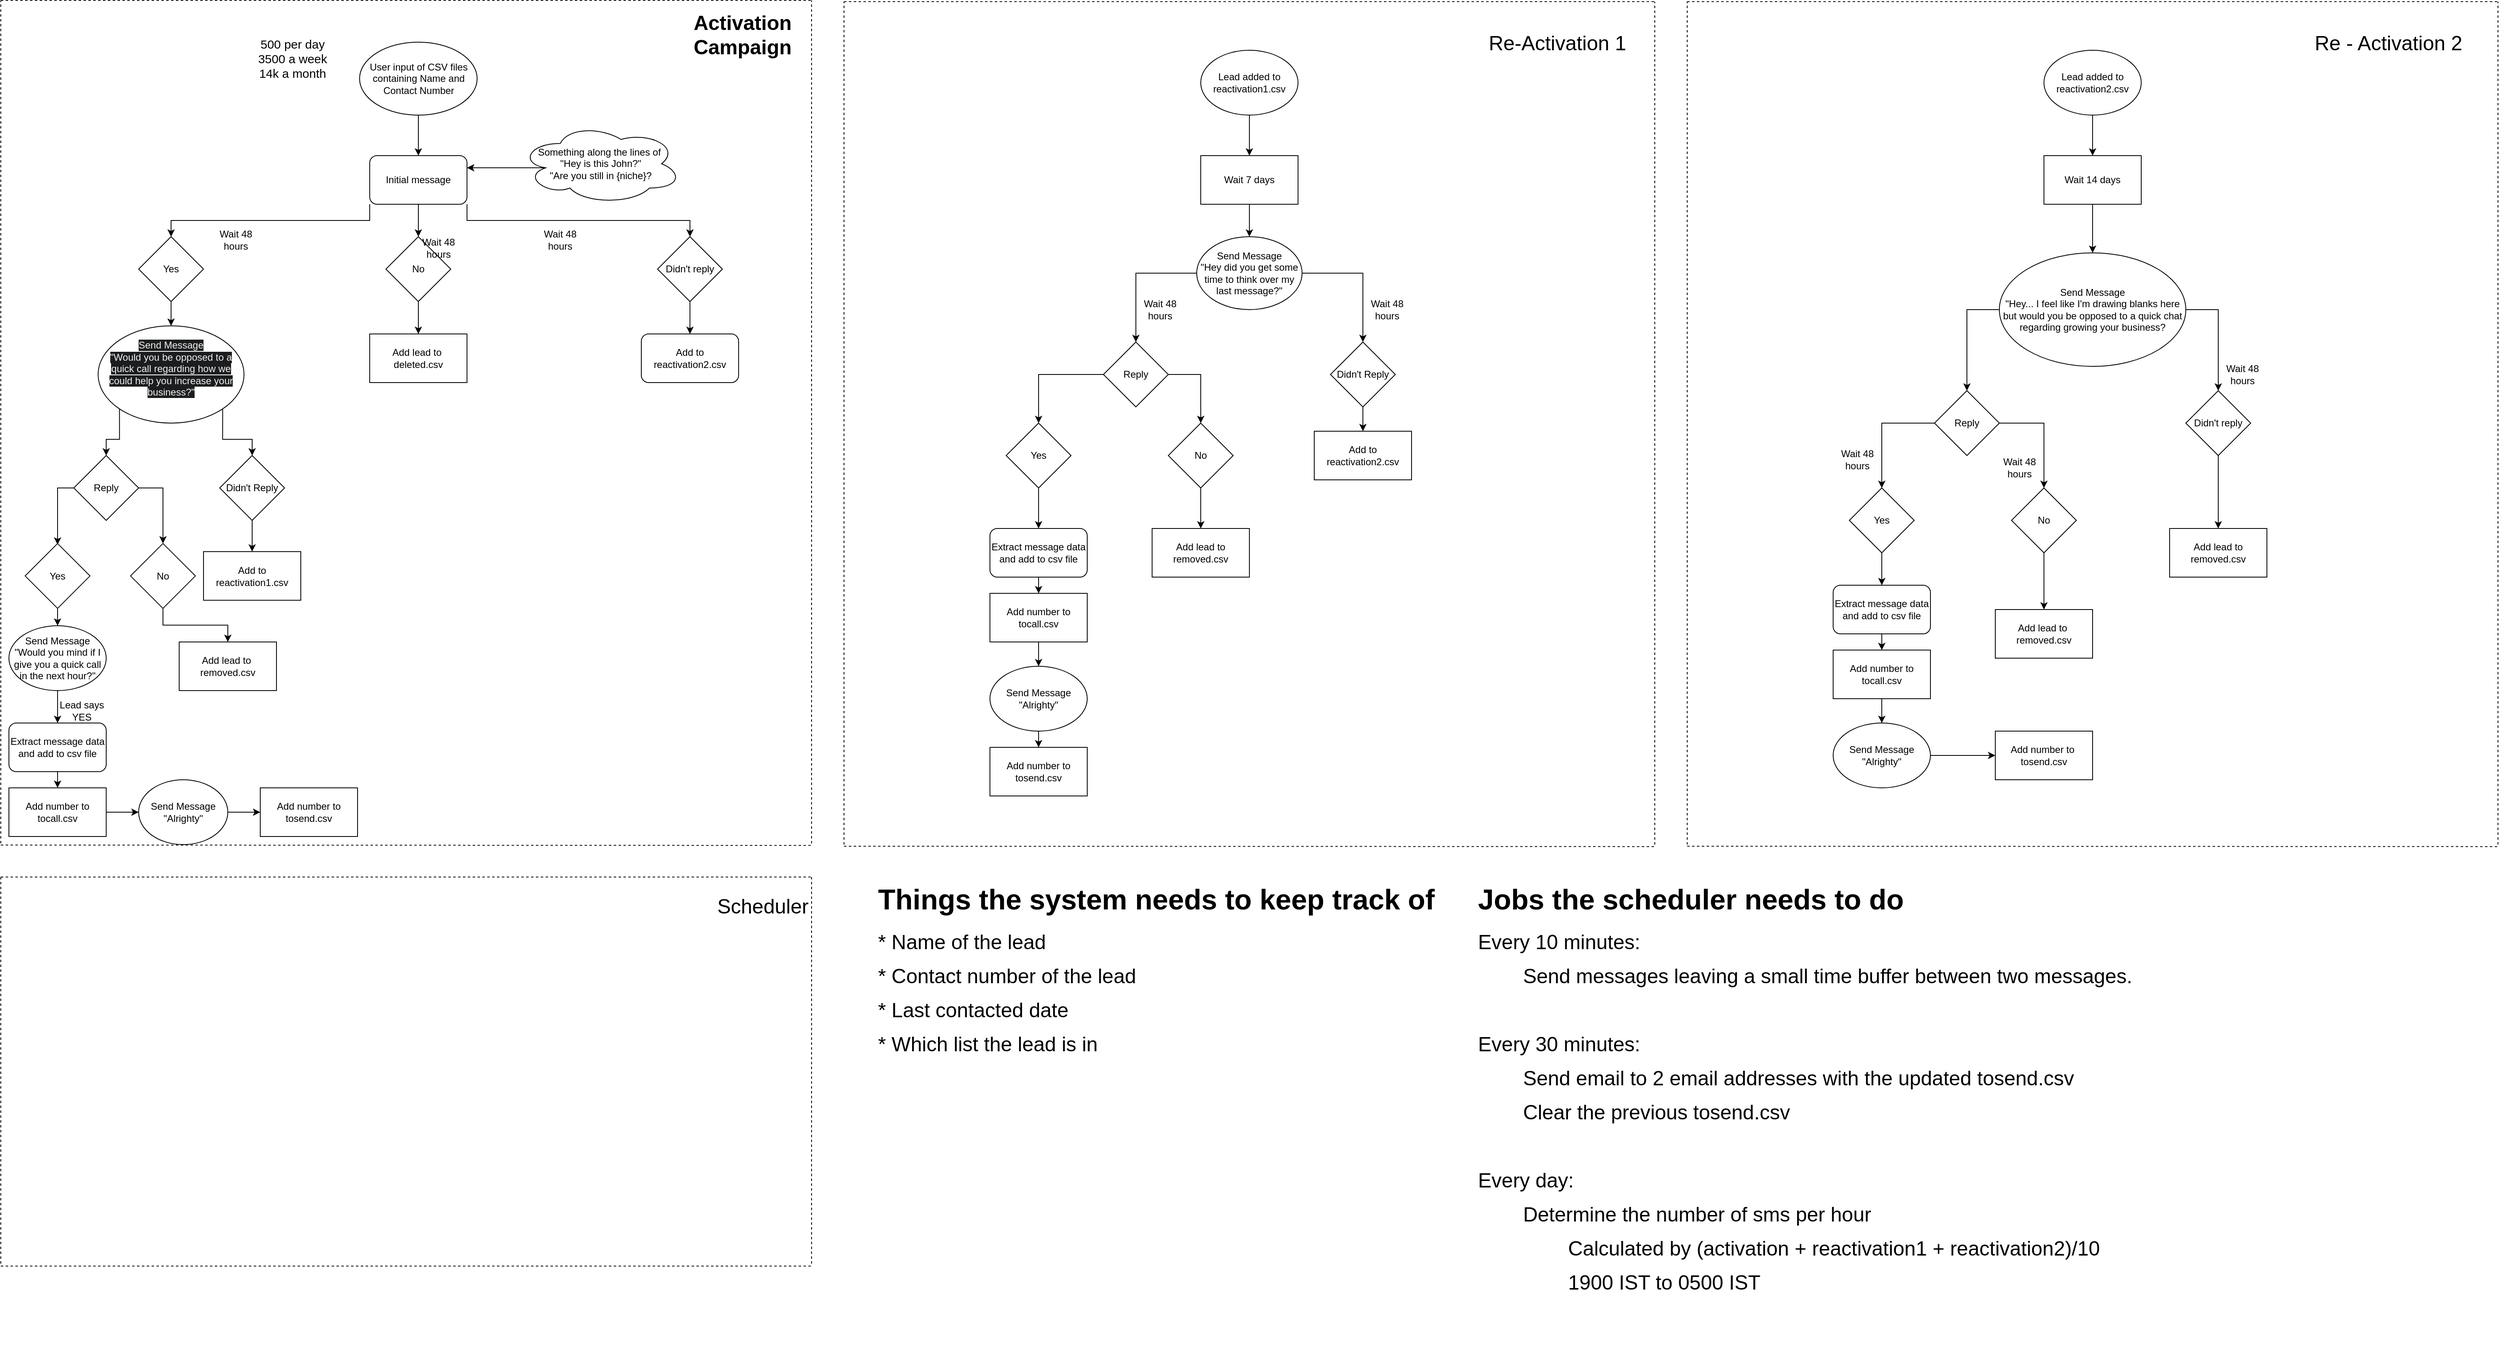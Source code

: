<mxfile version="24.4.0" type="device">
  <diagram name="Page-1" id="Gqdze-NQa29YAM_Jx_t0">
    <mxGraphModel dx="2960" dy="2143" grid="1" gridSize="10" guides="1" tooltips="1" connect="1" arrows="1" fold="1" page="1" pageScale="1" pageWidth="3300" pageHeight="4681" math="0" shadow="0">
      <root>
        <mxCell id="0" />
        <mxCell id="1" parent="0" />
        <mxCell id="XVNHufyyQOhivySqoOcP-11" style="edgeStyle=orthogonalEdgeStyle;rounded=0;orthogonalLoop=1;jettySize=auto;html=1;exitX=0.5;exitY=1;exitDx=0;exitDy=0;entryX=0.5;entryY=0;entryDx=0;entryDy=0;" edge="1" parent="1" source="XVNHufyyQOhivySqoOcP-1" target="XVNHufyyQOhivySqoOcP-2">
          <mxGeometry relative="1" as="geometry" />
        </mxCell>
        <mxCell id="XVNHufyyQOhivySqoOcP-1" value="User input of CSV files containing Name and Contact Number" style="ellipse;whiteSpace=wrap;html=1;" vertex="1" parent="1">
          <mxGeometry x="562.5" y="210" width="145" height="90" as="geometry" />
        </mxCell>
        <mxCell id="XVNHufyyQOhivySqoOcP-8" style="edgeStyle=orthogonalEdgeStyle;rounded=0;orthogonalLoop=1;jettySize=auto;html=1;exitX=0;exitY=1;exitDx=0;exitDy=0;entryX=0.5;entryY=0;entryDx=0;entryDy=0;" edge="1" parent="1" source="XVNHufyyQOhivySqoOcP-2" target="XVNHufyyQOhivySqoOcP-3">
          <mxGeometry relative="1" as="geometry" />
        </mxCell>
        <mxCell id="XVNHufyyQOhivySqoOcP-9" style="edgeStyle=orthogonalEdgeStyle;rounded=0;orthogonalLoop=1;jettySize=auto;html=1;exitX=0.5;exitY=1;exitDx=0;exitDy=0;entryX=0.5;entryY=0;entryDx=0;entryDy=0;" edge="1" parent="1" source="XVNHufyyQOhivySqoOcP-2" target="XVNHufyyQOhivySqoOcP-4">
          <mxGeometry relative="1" as="geometry" />
        </mxCell>
        <mxCell id="XVNHufyyQOhivySqoOcP-10" style="edgeStyle=orthogonalEdgeStyle;rounded=0;orthogonalLoop=1;jettySize=auto;html=1;exitX=1;exitY=1;exitDx=0;exitDy=0;entryX=0.5;entryY=0;entryDx=0;entryDy=0;" edge="1" parent="1" source="XVNHufyyQOhivySqoOcP-2" target="XVNHufyyQOhivySqoOcP-5">
          <mxGeometry relative="1" as="geometry" />
        </mxCell>
        <mxCell id="XVNHufyyQOhivySqoOcP-2" value="Initial message" style="rounded=1;whiteSpace=wrap;html=1;" vertex="1" parent="1">
          <mxGeometry x="575" y="350" width="120" height="60" as="geometry" />
        </mxCell>
        <mxCell id="XVNHufyyQOhivySqoOcP-13" style="edgeStyle=orthogonalEdgeStyle;rounded=0;orthogonalLoop=1;jettySize=auto;html=1;exitX=0.5;exitY=1;exitDx=0;exitDy=0;entryX=0.5;entryY=0;entryDx=0;entryDy=0;" edge="1" parent="1" source="XVNHufyyQOhivySqoOcP-3" target="XVNHufyyQOhivySqoOcP-16">
          <mxGeometry relative="1" as="geometry">
            <mxPoint x="330" y="550" as="targetPoint" />
            <Array as="points" />
          </mxGeometry>
        </mxCell>
        <mxCell id="XVNHufyyQOhivySqoOcP-3" value="Yes" style="rhombus;whiteSpace=wrap;html=1;" vertex="1" parent="1">
          <mxGeometry x="290" y="450" width="80" height="80" as="geometry" />
        </mxCell>
        <mxCell id="XVNHufyyQOhivySqoOcP-147" value="" style="edgeStyle=orthogonalEdgeStyle;rounded=0;orthogonalLoop=1;jettySize=auto;html=1;" edge="1" parent="1" source="XVNHufyyQOhivySqoOcP-4" target="XVNHufyyQOhivySqoOcP-146">
          <mxGeometry relative="1" as="geometry" />
        </mxCell>
        <mxCell id="XVNHufyyQOhivySqoOcP-4" value="No" style="rhombus;whiteSpace=wrap;html=1;" vertex="1" parent="1">
          <mxGeometry x="595" y="450" width="80" height="80" as="geometry" />
        </mxCell>
        <mxCell id="XVNHufyyQOhivySqoOcP-43" style="edgeStyle=orthogonalEdgeStyle;rounded=0;orthogonalLoop=1;jettySize=auto;html=1;exitX=0.5;exitY=1;exitDx=0;exitDy=0;entryX=0.5;entryY=0;entryDx=0;entryDy=0;" edge="1" parent="1" source="XVNHufyyQOhivySqoOcP-5" target="XVNHufyyQOhivySqoOcP-42">
          <mxGeometry relative="1" as="geometry" />
        </mxCell>
        <mxCell id="XVNHufyyQOhivySqoOcP-5" value="Didn&#39;t reply" style="rhombus;whiteSpace=wrap;html=1;" vertex="1" parent="1">
          <mxGeometry x="930" y="450" width="80" height="80" as="geometry" />
        </mxCell>
        <mxCell id="XVNHufyyQOhivySqoOcP-7" style="edgeStyle=orthogonalEdgeStyle;rounded=0;orthogonalLoop=1;jettySize=auto;html=1;exitX=0.16;exitY=0.55;exitDx=0;exitDy=0;exitPerimeter=0;entryX=1;entryY=0.25;entryDx=0;entryDy=0;" edge="1" parent="1" source="XVNHufyyQOhivySqoOcP-6" target="XVNHufyyQOhivySqoOcP-2">
          <mxGeometry relative="1" as="geometry" />
        </mxCell>
        <mxCell id="XVNHufyyQOhivySqoOcP-6" value="Something along the lines of&amp;nbsp;&lt;br&gt;&quot;Hey is this John?&quot;&lt;br&gt;&quot;Are you still in {niche}?" style="ellipse;shape=cloud;whiteSpace=wrap;html=1;" vertex="1" parent="1">
          <mxGeometry x="760" y="310" width="200" height="100" as="geometry" />
        </mxCell>
        <mxCell id="XVNHufyyQOhivySqoOcP-19" style="edgeStyle=orthogonalEdgeStyle;rounded=0;orthogonalLoop=1;jettySize=auto;html=1;exitX=0;exitY=1;exitDx=0;exitDy=0;entryX=0.5;entryY=0;entryDx=0;entryDy=0;" edge="1" parent="1" source="XVNHufyyQOhivySqoOcP-16" target="XVNHufyyQOhivySqoOcP-17">
          <mxGeometry relative="1" as="geometry" />
        </mxCell>
        <mxCell id="XVNHufyyQOhivySqoOcP-20" style="edgeStyle=orthogonalEdgeStyle;rounded=0;orthogonalLoop=1;jettySize=auto;html=1;exitX=1;exitY=1;exitDx=0;exitDy=0;" edge="1" parent="1" source="XVNHufyyQOhivySqoOcP-16" target="XVNHufyyQOhivySqoOcP-18">
          <mxGeometry relative="1" as="geometry" />
        </mxCell>
        <mxCell id="XVNHufyyQOhivySqoOcP-16" value="&#xa;&lt;span style=&quot;color: rgb(240, 240, 240); font-family: Helvetica; font-size: 12px; font-style: normal; font-variant-ligatures: normal; font-variant-caps: normal; font-weight: 400; letter-spacing: normal; orphans: 2; text-align: center; text-indent: 0px; text-transform: none; widows: 2; word-spacing: 0px; -webkit-text-stroke-width: 0px; white-space: normal; background-color: rgb(27, 29, 30); text-decoration-thickness: initial; text-decoration-style: initial; text-decoration-color: initial; display: inline !important; float: none;&quot;&gt;Send Message&lt;/span&gt;&lt;br style=&quot;forced-color-adjust: none; border-color: rgb(0, 0, 0); color: rgb(240, 240, 240); font-family: Helvetica; font-size: 12px; font-style: normal; font-variant-ligatures: normal; font-variant-caps: normal; font-weight: 400; letter-spacing: normal; orphans: 2; text-align: center; text-indent: 0px; text-transform: none; widows: 2; word-spacing: 0px; -webkit-text-stroke-width: 0px; white-space: normal; background-color: rgb(27, 29, 30); text-decoration-thickness: initial; text-decoration-style: initial; text-decoration-color: initial;&quot;&gt;&lt;span style=&quot;color: rgb(240, 240, 240); font-family: Helvetica; font-size: 12px; font-style: normal; font-variant-ligatures: normal; font-variant-caps: normal; font-weight: 400; letter-spacing: normal; orphans: 2; text-align: center; text-indent: 0px; text-transform: none; widows: 2; word-spacing: 0px; -webkit-text-stroke-width: 0px; white-space: normal; background-color: rgb(27, 29, 30); text-decoration-thickness: initial; text-decoration-style: initial; text-decoration-color: initial; display: inline !important; float: none;&quot;&gt;&quot;Would you be opposed to a quick call regarding how we could help you increase your business?&quot;&lt;/span&gt;&#xa;&#xa;" style="ellipse;whiteSpace=wrap;html=1;" vertex="1" parent="1">
          <mxGeometry x="240" y="560" width="180" height="120" as="geometry" />
        </mxCell>
        <mxCell id="XVNHufyyQOhivySqoOcP-139" style="edgeStyle=orthogonalEdgeStyle;rounded=0;orthogonalLoop=1;jettySize=auto;html=1;exitX=0;exitY=0.5;exitDx=0;exitDy=0;" edge="1" parent="1" source="XVNHufyyQOhivySqoOcP-17">
          <mxGeometry relative="1" as="geometry">
            <mxPoint x="190" y="830" as="targetPoint" />
          </mxGeometry>
        </mxCell>
        <mxCell id="XVNHufyyQOhivySqoOcP-141" style="edgeStyle=orthogonalEdgeStyle;rounded=0;orthogonalLoop=1;jettySize=auto;html=1;exitX=1;exitY=0.5;exitDx=0;exitDy=0;entryX=0.5;entryY=0;entryDx=0;entryDy=0;" edge="1" parent="1" source="XVNHufyyQOhivySqoOcP-17" target="XVNHufyyQOhivySqoOcP-138">
          <mxGeometry relative="1" as="geometry" />
        </mxCell>
        <mxCell id="XVNHufyyQOhivySqoOcP-17" value="Reply" style="rhombus;whiteSpace=wrap;html=1;" vertex="1" parent="1">
          <mxGeometry x="210" y="720" width="80" height="80" as="geometry" />
        </mxCell>
        <mxCell id="XVNHufyyQOhivySqoOcP-143" style="edgeStyle=orthogonalEdgeStyle;rounded=0;orthogonalLoop=1;jettySize=auto;html=1;exitX=0.5;exitY=1;exitDx=0;exitDy=0;entryX=0.5;entryY=0;entryDx=0;entryDy=0;" edge="1" parent="1" source="XVNHufyyQOhivySqoOcP-18" target="XVNHufyyQOhivySqoOcP-62">
          <mxGeometry relative="1" as="geometry" />
        </mxCell>
        <mxCell id="XVNHufyyQOhivySqoOcP-18" value="Didn&#39;t Reply" style="rhombus;whiteSpace=wrap;html=1;" vertex="1" parent="1">
          <mxGeometry x="390" y="720" width="80" height="80" as="geometry" />
        </mxCell>
        <mxCell id="XVNHufyyQOhivySqoOcP-41" value="&lt;font style=&quot;font-size: 25px;&quot;&gt;&lt;b&gt;Activation Campaign&lt;/b&gt;&lt;/font&gt;" style="text;html=1;align=center;verticalAlign=middle;whiteSpace=wrap;rounded=0;" vertex="1" parent="1">
          <mxGeometry x="960" y="170" width="150" height="60" as="geometry" />
        </mxCell>
        <mxCell id="XVNHufyyQOhivySqoOcP-42" value="Add to reactivation2.csv" style="rounded=1;whiteSpace=wrap;html=1;" vertex="1" parent="1">
          <mxGeometry x="910" y="570" width="120" height="60" as="geometry" />
        </mxCell>
        <mxCell id="XVNHufyyQOhivySqoOcP-66" value="" style="endArrow=none;dashed=1;html=1;rounded=0;" edge="1" parent="1">
          <mxGeometry width="50" height="50" relative="1" as="geometry">
            <mxPoint x="1160" y="1200" as="sourcePoint" />
            <mxPoint x="1160" y="160" as="targetPoint" />
          </mxGeometry>
        </mxCell>
        <mxCell id="XVNHufyyQOhivySqoOcP-67" value="" style="endArrow=none;dashed=1;html=1;rounded=0;" edge="1" parent="1">
          <mxGeometry width="50" height="50" relative="1" as="geometry">
            <mxPoint x="2160" y="1200" as="sourcePoint" />
            <mxPoint x="2160" y="160" as="targetPoint" />
          </mxGeometry>
        </mxCell>
        <mxCell id="XVNHufyyQOhivySqoOcP-68" value="" style="endArrow=none;dashed=1;html=1;rounded=0;" edge="1" parent="1">
          <mxGeometry width="50" height="50" relative="1" as="geometry">
            <mxPoint x="1160" y="160" as="sourcePoint" />
            <mxPoint x="2160" y="160" as="targetPoint" />
          </mxGeometry>
        </mxCell>
        <mxCell id="XVNHufyyQOhivySqoOcP-69" value="" style="endArrow=none;dashed=1;html=1;rounded=0;" edge="1" parent="1">
          <mxGeometry width="50" height="50" relative="1" as="geometry">
            <mxPoint x="1160" y="1202" as="sourcePoint" />
            <mxPoint x="2160" y="1202.462" as="targetPoint" />
          </mxGeometry>
        </mxCell>
        <mxCell id="XVNHufyyQOhivySqoOcP-70" value="&lt;font style=&quot;font-size: 25px;&quot;&gt;Re-Activation 1&lt;/font&gt;" style="text;html=1;align=center;verticalAlign=middle;whiteSpace=wrap;rounded=0;" vertex="1" parent="1">
          <mxGeometry x="1950" y="180" width="180" height="60" as="geometry" />
        </mxCell>
        <mxCell id="XVNHufyyQOhivySqoOcP-71" value="Lead added to reactivation1.csv" style="ellipse;whiteSpace=wrap;html=1;" vertex="1" parent="1">
          <mxGeometry x="1600" y="220" width="120" height="80" as="geometry" />
        </mxCell>
        <mxCell id="XVNHufyyQOhivySqoOcP-77" style="edgeStyle=orthogonalEdgeStyle;rounded=0;orthogonalLoop=1;jettySize=auto;html=1;exitX=0.5;exitY=1;exitDx=0;exitDy=0;entryX=0.5;entryY=0;entryDx=0;entryDy=0;" edge="1" parent="1" source="XVNHufyyQOhivySqoOcP-72" target="XVNHufyyQOhivySqoOcP-74">
          <mxGeometry relative="1" as="geometry" />
        </mxCell>
        <mxCell id="XVNHufyyQOhivySqoOcP-72" value="Wait 7 days" style="whiteSpace=wrap;html=1;" vertex="1" parent="1">
          <mxGeometry x="1600" y="350" width="120" height="60" as="geometry" />
        </mxCell>
        <mxCell id="XVNHufyyQOhivySqoOcP-73" value="" style="edgeStyle=orthogonalEdgeStyle;rounded=0;orthogonalLoop=1;jettySize=auto;html=1;" edge="1" parent="1" source="XVNHufyyQOhivySqoOcP-71" target="XVNHufyyQOhivySqoOcP-72">
          <mxGeometry relative="1" as="geometry" />
        </mxCell>
        <mxCell id="XVNHufyyQOhivySqoOcP-98" style="edgeStyle=orthogonalEdgeStyle;rounded=0;orthogonalLoop=1;jettySize=auto;html=1;exitX=0;exitY=0.5;exitDx=0;exitDy=0;entryX=0.5;entryY=0;entryDx=0;entryDy=0;" edge="1" parent="1" source="XVNHufyyQOhivySqoOcP-74" target="XVNHufyyQOhivySqoOcP-90">
          <mxGeometry relative="1" as="geometry" />
        </mxCell>
        <mxCell id="XVNHufyyQOhivySqoOcP-99" style="edgeStyle=orthogonalEdgeStyle;rounded=0;orthogonalLoop=1;jettySize=auto;html=1;exitX=1;exitY=0.5;exitDx=0;exitDy=0;entryX=0.5;entryY=0;entryDx=0;entryDy=0;" edge="1" parent="1" source="XVNHufyyQOhivySqoOcP-74" target="XVNHufyyQOhivySqoOcP-91">
          <mxGeometry relative="1" as="geometry" />
        </mxCell>
        <mxCell id="XVNHufyyQOhivySqoOcP-74" value="Send Message&lt;br&gt;&quot;Hey did you get some time to think over my last message?&quot;" style="ellipse;whiteSpace=wrap;html=1;" vertex="1" parent="1">
          <mxGeometry x="1595" y="450" width="130" height="90" as="geometry" />
        </mxCell>
        <mxCell id="XVNHufyyQOhivySqoOcP-76" value="Add lead to removed.csv" style="rounded=0;whiteSpace=wrap;html=1;movable=1;resizable=1;rotatable=1;deletable=1;editable=1;locked=0;connectable=1;" vertex="1" parent="1">
          <mxGeometry x="1540" y="810" width="120" height="60" as="geometry" />
        </mxCell>
        <mxCell id="XVNHufyyQOhivySqoOcP-78" value="" style="endArrow=none;dashed=1;html=1;rounded=0;" edge="1" parent="1">
          <mxGeometry width="50" height="50" relative="1" as="geometry">
            <mxPoint x="2200" y="1200" as="sourcePoint" />
            <mxPoint x="2200" y="160" as="targetPoint" />
          </mxGeometry>
        </mxCell>
        <mxCell id="XVNHufyyQOhivySqoOcP-79" value="" style="endArrow=none;dashed=1;html=1;rounded=0;" edge="1" parent="1">
          <mxGeometry width="50" height="50" relative="1" as="geometry">
            <mxPoint x="3200" y="1200" as="sourcePoint" />
            <mxPoint x="3200" y="160" as="targetPoint" />
          </mxGeometry>
        </mxCell>
        <mxCell id="XVNHufyyQOhivySqoOcP-80" value="" style="endArrow=none;dashed=1;html=1;rounded=0;" edge="1" parent="1">
          <mxGeometry width="50" height="50" relative="1" as="geometry">
            <mxPoint x="2200" y="160" as="sourcePoint" />
            <mxPoint x="3200" y="160" as="targetPoint" />
          </mxGeometry>
        </mxCell>
        <mxCell id="XVNHufyyQOhivySqoOcP-81" value="" style="endArrow=none;dashed=1;html=1;rounded=0;" edge="1" parent="1">
          <mxGeometry width="50" height="50" relative="1" as="geometry">
            <mxPoint x="2200" y="1202" as="sourcePoint" />
            <mxPoint x="3200" y="1202.462" as="targetPoint" />
          </mxGeometry>
        </mxCell>
        <mxCell id="XVNHufyyQOhivySqoOcP-82" value="&lt;font style=&quot;font-size: 25px;&quot;&gt;Re - Activation 2&lt;/font&gt;" style="text;html=1;align=center;verticalAlign=middle;whiteSpace=wrap;rounded=0;" vertex="1" parent="1">
          <mxGeometry x="2960" y="180" width="210" height="60" as="geometry" />
        </mxCell>
        <mxCell id="XVNHufyyQOhivySqoOcP-83" value="Lead added to reactivation2.csv" style="ellipse;whiteSpace=wrap;html=1;" vertex="1" parent="1">
          <mxGeometry x="2640" y="220" width="120" height="80" as="geometry" />
        </mxCell>
        <mxCell id="XVNHufyyQOhivySqoOcP-84" style="edgeStyle=orthogonalEdgeStyle;rounded=0;orthogonalLoop=1;jettySize=auto;html=1;exitX=0.5;exitY=1;exitDx=0;exitDy=0;entryX=0.5;entryY=0;entryDx=0;entryDy=0;" edge="1" parent="1" source="XVNHufyyQOhivySqoOcP-85" target="XVNHufyyQOhivySqoOcP-87">
          <mxGeometry relative="1" as="geometry" />
        </mxCell>
        <mxCell id="XVNHufyyQOhivySqoOcP-85" value="Wait 14 days" style="whiteSpace=wrap;html=1;" vertex="1" parent="1">
          <mxGeometry x="2640" y="350" width="120" height="60" as="geometry" />
        </mxCell>
        <mxCell id="XVNHufyyQOhivySqoOcP-86" value="" style="edgeStyle=orthogonalEdgeStyle;rounded=0;orthogonalLoop=1;jettySize=auto;html=1;" edge="1" parent="1" source="XVNHufyyQOhivySqoOcP-83" target="XVNHufyyQOhivySqoOcP-85">
          <mxGeometry relative="1" as="geometry" />
        </mxCell>
        <mxCell id="XVNHufyyQOhivySqoOcP-114" style="edgeStyle=orthogonalEdgeStyle;rounded=0;orthogonalLoop=1;jettySize=auto;html=1;exitX=0;exitY=0.5;exitDx=0;exitDy=0;entryX=0.5;entryY=0;entryDx=0;entryDy=0;" edge="1" parent="1" source="XVNHufyyQOhivySqoOcP-87" target="XVNHufyyQOhivySqoOcP-112">
          <mxGeometry relative="1" as="geometry" />
        </mxCell>
        <mxCell id="XVNHufyyQOhivySqoOcP-115" style="edgeStyle=orthogonalEdgeStyle;rounded=0;orthogonalLoop=1;jettySize=auto;html=1;exitX=1;exitY=0.5;exitDx=0;exitDy=0;" edge="1" parent="1" source="XVNHufyyQOhivySqoOcP-87" target="XVNHufyyQOhivySqoOcP-113">
          <mxGeometry relative="1" as="geometry" />
        </mxCell>
        <mxCell id="XVNHufyyQOhivySqoOcP-87" value="Send Message&lt;br&gt;&quot;Hey... I feel like I&#39;m drawing blanks here but would you be opposed to a quick chat regarding growing your business?" style="ellipse;whiteSpace=wrap;html=1;" vertex="1" parent="1">
          <mxGeometry x="2585" y="470" width="230" height="140" as="geometry" />
        </mxCell>
        <mxCell id="XVNHufyyQOhivySqoOcP-94" style="edgeStyle=orthogonalEdgeStyle;rounded=0;orthogonalLoop=1;jettySize=auto;html=1;exitX=0;exitY=0.5;exitDx=0;exitDy=0;" edge="1" parent="1" source="XVNHufyyQOhivySqoOcP-90" target="XVNHufyyQOhivySqoOcP-92">
          <mxGeometry relative="1" as="geometry" />
        </mxCell>
        <mxCell id="XVNHufyyQOhivySqoOcP-95" style="edgeStyle=orthogonalEdgeStyle;rounded=0;orthogonalLoop=1;jettySize=auto;html=1;exitX=1;exitY=0.5;exitDx=0;exitDy=0;entryX=0.5;entryY=0;entryDx=0;entryDy=0;" edge="1" parent="1" source="XVNHufyyQOhivySqoOcP-90" target="XVNHufyyQOhivySqoOcP-93">
          <mxGeometry relative="1" as="geometry" />
        </mxCell>
        <mxCell id="XVNHufyyQOhivySqoOcP-90" value="Reply" style="rhombus;whiteSpace=wrap;html=1;" vertex="1" parent="1">
          <mxGeometry x="1480" y="580" width="80" height="80" as="geometry" />
        </mxCell>
        <mxCell id="XVNHufyyQOhivySqoOcP-101" value="" style="edgeStyle=orthogonalEdgeStyle;rounded=0;orthogonalLoop=1;jettySize=auto;html=1;" edge="1" parent="1" source="XVNHufyyQOhivySqoOcP-91" target="XVNHufyyQOhivySqoOcP-100">
          <mxGeometry relative="1" as="geometry" />
        </mxCell>
        <mxCell id="XVNHufyyQOhivySqoOcP-91" value="Didn&#39;t Reply" style="rhombus;whiteSpace=wrap;html=1;" vertex="1" parent="1">
          <mxGeometry x="1760" y="580" width="80" height="80" as="geometry" />
        </mxCell>
        <mxCell id="XVNHufyyQOhivySqoOcP-96" style="edgeStyle=orthogonalEdgeStyle;rounded=0;orthogonalLoop=1;jettySize=auto;html=1;exitX=0.5;exitY=1;exitDx=0;exitDy=0;entryX=0.5;entryY=0;entryDx=0;entryDy=0;" edge="1" parent="1" source="XVNHufyyQOhivySqoOcP-92">
          <mxGeometry relative="1" as="geometry">
            <mxPoint x="1400" y="810" as="targetPoint" />
          </mxGeometry>
        </mxCell>
        <mxCell id="XVNHufyyQOhivySqoOcP-92" value="Yes" style="rhombus;whiteSpace=wrap;html=1;" vertex="1" parent="1">
          <mxGeometry x="1360" y="680" width="80" height="80" as="geometry" />
        </mxCell>
        <mxCell id="XVNHufyyQOhivySqoOcP-97" style="edgeStyle=orthogonalEdgeStyle;rounded=0;orthogonalLoop=1;jettySize=auto;html=1;exitX=0.5;exitY=1;exitDx=0;exitDy=0;entryX=0.5;entryY=0;entryDx=0;entryDy=0;" edge="1" parent="1" source="XVNHufyyQOhivySqoOcP-93" target="XVNHufyyQOhivySqoOcP-76">
          <mxGeometry relative="1" as="geometry" />
        </mxCell>
        <mxCell id="XVNHufyyQOhivySqoOcP-93" value="No" style="rhombus;whiteSpace=wrap;html=1;" vertex="1" parent="1">
          <mxGeometry x="1560" y="680" width="80" height="80" as="geometry" />
        </mxCell>
        <mxCell id="XVNHufyyQOhivySqoOcP-100" value="Add to&lt;br&gt;reactivation2.csv" style="whiteSpace=wrap;html=1;" vertex="1" parent="1">
          <mxGeometry x="1740" y="690" width="120" height="60" as="geometry" />
        </mxCell>
        <mxCell id="XVNHufyyQOhivySqoOcP-107" value="" style="endArrow=none;dashed=1;html=1;rounded=0;" edge="1" parent="1">
          <mxGeometry width="50" height="50" relative="1" as="geometry">
            <mxPoint x="120" y="1240" as="sourcePoint" />
            <mxPoint x="120" y="1720" as="targetPoint" />
            <Array as="points" />
          </mxGeometry>
        </mxCell>
        <mxCell id="XVNHufyyQOhivySqoOcP-108" value="" style="endArrow=none;dashed=1;html=1;rounded=0;" edge="1" parent="1">
          <mxGeometry width="50" height="50" relative="1" as="geometry">
            <mxPoint x="1120" y="1240" as="sourcePoint" />
            <mxPoint x="1120" y="1720" as="targetPoint" />
            <Array as="points" />
          </mxGeometry>
        </mxCell>
        <mxCell id="XVNHufyyQOhivySqoOcP-109" value="" style="endArrow=none;dashed=1;html=1;rounded=0;" edge="1" parent="1">
          <mxGeometry width="50" height="50" relative="1" as="geometry">
            <mxPoint x="120" y="1240" as="sourcePoint" />
            <mxPoint x="1120" y="1240" as="targetPoint" />
            <Array as="points" />
          </mxGeometry>
        </mxCell>
        <mxCell id="XVNHufyyQOhivySqoOcP-110" value="" style="endArrow=none;dashed=1;html=1;rounded=0;" edge="1" parent="1">
          <mxGeometry width="50" height="50" relative="1" as="geometry">
            <mxPoint x="120" y="1720" as="sourcePoint" />
            <mxPoint x="1120" y="1720" as="targetPoint" />
            <Array as="points" />
          </mxGeometry>
        </mxCell>
        <mxCell id="XVNHufyyQOhivySqoOcP-111" value="&lt;font style=&quot;font-size: 25px;&quot;&gt;Scheduler&lt;/font&gt;" style="text;html=1;align=center;verticalAlign=middle;whiteSpace=wrap;rounded=0;" vertex="1" parent="1">
          <mxGeometry x="1030" y="1260" width="60" height="30" as="geometry" />
        </mxCell>
        <mxCell id="XVNHufyyQOhivySqoOcP-118" style="edgeStyle=orthogonalEdgeStyle;rounded=0;orthogonalLoop=1;jettySize=auto;html=1;exitX=0;exitY=0.5;exitDx=0;exitDy=0;entryX=0.5;entryY=0;entryDx=0;entryDy=0;" edge="1" parent="1" source="XVNHufyyQOhivySqoOcP-112" target="XVNHufyyQOhivySqoOcP-116">
          <mxGeometry relative="1" as="geometry" />
        </mxCell>
        <mxCell id="XVNHufyyQOhivySqoOcP-119" style="edgeStyle=orthogonalEdgeStyle;rounded=0;orthogonalLoop=1;jettySize=auto;html=1;exitX=1;exitY=0.5;exitDx=0;exitDy=0;entryX=0.5;entryY=0;entryDx=0;entryDy=0;" edge="1" parent="1" source="XVNHufyyQOhivySqoOcP-112" target="XVNHufyyQOhivySqoOcP-117">
          <mxGeometry relative="1" as="geometry" />
        </mxCell>
        <mxCell id="XVNHufyyQOhivySqoOcP-112" value="Reply" style="rhombus;whiteSpace=wrap;html=1;" vertex="1" parent="1">
          <mxGeometry x="2505" y="640" width="80" height="80" as="geometry" />
        </mxCell>
        <mxCell id="XVNHufyyQOhivySqoOcP-122" value="" style="edgeStyle=orthogonalEdgeStyle;rounded=0;orthogonalLoop=1;jettySize=auto;html=1;" edge="1" parent="1" source="XVNHufyyQOhivySqoOcP-113" target="XVNHufyyQOhivySqoOcP-121">
          <mxGeometry relative="1" as="geometry" />
        </mxCell>
        <mxCell id="XVNHufyyQOhivySqoOcP-113" value="Didn&#39;t reply" style="rhombus;whiteSpace=wrap;html=1;" vertex="1" parent="1">
          <mxGeometry x="2815" y="640" width="80" height="80" as="geometry" />
        </mxCell>
        <mxCell id="XVNHufyyQOhivySqoOcP-171" style="edgeStyle=orthogonalEdgeStyle;rounded=0;orthogonalLoop=1;jettySize=auto;html=1;exitX=0.5;exitY=1;exitDx=0;exitDy=0;entryX=0.5;entryY=0;entryDx=0;entryDy=0;" edge="1" parent="1" source="XVNHufyyQOhivySqoOcP-116" target="XVNHufyyQOhivySqoOcP-169">
          <mxGeometry relative="1" as="geometry" />
        </mxCell>
        <mxCell id="XVNHufyyQOhivySqoOcP-116" value="Yes" style="rhombus;whiteSpace=wrap;html=1;" vertex="1" parent="1">
          <mxGeometry x="2400" y="760" width="80" height="80" as="geometry" />
        </mxCell>
        <mxCell id="XVNHufyyQOhivySqoOcP-124" style="edgeStyle=orthogonalEdgeStyle;rounded=0;orthogonalLoop=1;jettySize=auto;html=1;exitX=0.5;exitY=1;exitDx=0;exitDy=0;entryX=0.5;entryY=0;entryDx=0;entryDy=0;" edge="1" parent="1" source="XVNHufyyQOhivySqoOcP-117" target="XVNHufyyQOhivySqoOcP-123">
          <mxGeometry relative="1" as="geometry" />
        </mxCell>
        <mxCell id="XVNHufyyQOhivySqoOcP-117" value="No" style="rhombus;whiteSpace=wrap;html=1;" vertex="1" parent="1">
          <mxGeometry x="2600" y="760" width="80" height="80" as="geometry" />
        </mxCell>
        <mxCell id="XVNHufyyQOhivySqoOcP-121" value="Add lead to&lt;br&gt;removed.csv" style="whiteSpace=wrap;html=1;" vertex="1" parent="1">
          <mxGeometry x="2795" y="810" width="120" height="60" as="geometry" />
        </mxCell>
        <mxCell id="XVNHufyyQOhivySqoOcP-123" value="Add lead to&amp;nbsp;&lt;br&gt;removed.csv" style="rounded=0;whiteSpace=wrap;html=1;" vertex="1" parent="1">
          <mxGeometry x="2580" y="910" width="120" height="60" as="geometry" />
        </mxCell>
        <mxCell id="XVNHufyyQOhivySqoOcP-129" value="Wait 48 hours" style="text;html=1;align=center;verticalAlign=middle;whiteSpace=wrap;rounded=0;" vertex="1" parent="1">
          <mxGeometry x="1520" y="525" width="60" height="30" as="geometry" />
        </mxCell>
        <mxCell id="XVNHufyyQOhivySqoOcP-130" value="Wait 48 hours" style="text;html=1;align=center;verticalAlign=middle;whiteSpace=wrap;rounded=0;" vertex="1" parent="1">
          <mxGeometry x="1800" y="525" width="60" height="30" as="geometry" />
        </mxCell>
        <mxCell id="XVNHufyyQOhivySqoOcP-131" value="Wait 48 hours" style="text;html=1;align=center;verticalAlign=middle;whiteSpace=wrap;rounded=0;" vertex="1" parent="1">
          <mxGeometry x="2380" y="710" width="60" height="30" as="geometry" />
        </mxCell>
        <mxCell id="XVNHufyyQOhivySqoOcP-132" value="Wait 48 hours" style="text;html=1;align=center;verticalAlign=middle;whiteSpace=wrap;rounded=0;" vertex="1" parent="1">
          <mxGeometry x="2580" y="720" width="60" height="30" as="geometry" />
        </mxCell>
        <mxCell id="XVNHufyyQOhivySqoOcP-133" value="Wait 48 hours" style="text;html=1;align=center;verticalAlign=middle;whiteSpace=wrap;rounded=0;" vertex="1" parent="1">
          <mxGeometry x="2855" y="605" width="60" height="30" as="geometry" />
        </mxCell>
        <mxCell id="XVNHufyyQOhivySqoOcP-134" value="&lt;h1 style=&quot;margin-top: 0px;&quot;&gt;&lt;font style=&quot;font-size: 35px;&quot;&gt;Things the system needs to keep track of&lt;/font&gt;&lt;/h1&gt;&lt;p&gt;&lt;span style=&quot;font-size: 25px;&quot;&gt;* Name of the lead&lt;/span&gt;&lt;/p&gt;&lt;p&gt;&lt;span style=&quot;font-size: 25px;&quot;&gt;* Contact number of the lead&lt;/span&gt;&lt;/p&gt;&lt;p&gt;&lt;span style=&quot;font-size: 25px;&quot;&gt;* Last contacted date&lt;/span&gt;&lt;/p&gt;&lt;p&gt;&lt;span style=&quot;font-size: 25px;&quot;&gt;* Which list the lead is in&amp;nbsp;&lt;/span&gt;&lt;/p&gt;" style="text;html=1;whiteSpace=wrap;overflow=hidden;rounded=0;" vertex="1" parent="1">
          <mxGeometry x="1200" y="1240" width="690" height="470" as="geometry" />
        </mxCell>
        <mxCell id="XVNHufyyQOhivySqoOcP-37" value="" style="endArrow=none;dashed=1;html=1;rounded=0;" edge="1" parent="1">
          <mxGeometry width="50" height="50" relative="1" as="geometry">
            <mxPoint x="120" y="1198.55" as="sourcePoint" />
            <mxPoint x="120" y="158.55" as="targetPoint" />
          </mxGeometry>
        </mxCell>
        <mxCell id="XVNHufyyQOhivySqoOcP-38" value="" style="endArrow=none;dashed=1;html=1;rounded=0;" edge="1" parent="1">
          <mxGeometry width="50" height="50" relative="1" as="geometry">
            <mxPoint x="1120" y="1198.55" as="sourcePoint" />
            <mxPoint x="1120" y="158.55" as="targetPoint" />
          </mxGeometry>
        </mxCell>
        <mxCell id="XVNHufyyQOhivySqoOcP-39" value="" style="endArrow=none;dashed=1;html=1;rounded=0;" edge="1" parent="1">
          <mxGeometry width="50" height="50" relative="1" as="geometry">
            <mxPoint x="120" y="158.55" as="sourcePoint" />
            <mxPoint x="1120" y="158.55" as="targetPoint" />
          </mxGeometry>
        </mxCell>
        <mxCell id="XVNHufyyQOhivySqoOcP-40" value="" style="endArrow=none;dashed=1;html=1;rounded=0;" edge="1" parent="1">
          <mxGeometry width="50" height="50" relative="1" as="geometry">
            <mxPoint x="120" y="1200.55" as="sourcePoint" />
            <mxPoint x="1120" y="1201.012" as="targetPoint" />
          </mxGeometry>
        </mxCell>
        <mxCell id="XVNHufyyQOhivySqoOcP-125" value="Wait 48 hours" style="text;html=1;align=center;verticalAlign=middle;whiteSpace=wrap;rounded=0;" vertex="1" parent="1">
          <mxGeometry x="780" y="438.55" width="60" height="30" as="geometry" />
        </mxCell>
        <mxCell id="XVNHufyyQOhivySqoOcP-127" value="Wait 48 hours" style="text;html=1;align=center;verticalAlign=middle;whiteSpace=wrap;rounded=0;" vertex="1" parent="1">
          <mxGeometry x="380" y="438.55" width="60" height="30" as="geometry" />
        </mxCell>
        <mxCell id="XVNHufyyQOhivySqoOcP-128" value="Wait 48 hours" style="text;html=1;align=center;verticalAlign=middle;whiteSpace=wrap;rounded=0;" vertex="1" parent="1">
          <mxGeometry x="630" y="448.55" width="60" height="30" as="geometry" />
        </mxCell>
        <mxCell id="XVNHufyyQOhivySqoOcP-62" value="Add to&lt;br&gt;reactivation1.csv" style="whiteSpace=wrap;html=1;" vertex="1" parent="1">
          <mxGeometry x="370" y="838.55" width="120" height="60" as="geometry" />
        </mxCell>
        <mxCell id="XVNHufyyQOhivySqoOcP-151" style="edgeStyle=orthogonalEdgeStyle;rounded=0;orthogonalLoop=1;jettySize=auto;html=1;exitX=0.5;exitY=1;exitDx=0;exitDy=0;entryX=0.5;entryY=0;entryDx=0;entryDy=0;" edge="1" parent="1" source="XVNHufyyQOhivySqoOcP-137" target="XVNHufyyQOhivySqoOcP-150">
          <mxGeometry relative="1" as="geometry" />
        </mxCell>
        <mxCell id="XVNHufyyQOhivySqoOcP-137" value="Yes" style="rhombus;whiteSpace=wrap;html=1;" vertex="1" parent="1">
          <mxGeometry x="150" y="828.55" width="80" height="80" as="geometry" />
        </mxCell>
        <mxCell id="XVNHufyyQOhivySqoOcP-145" value="" style="edgeStyle=orthogonalEdgeStyle;rounded=0;orthogonalLoop=1;jettySize=auto;html=1;" edge="1" parent="1" source="XVNHufyyQOhivySqoOcP-138" target="XVNHufyyQOhivySqoOcP-144">
          <mxGeometry relative="1" as="geometry" />
        </mxCell>
        <mxCell id="XVNHufyyQOhivySqoOcP-138" value="No" style="rhombus;whiteSpace=wrap;html=1;" vertex="1" parent="1">
          <mxGeometry x="280" y="828.55" width="80" height="80" as="geometry" />
        </mxCell>
        <mxCell id="XVNHufyyQOhivySqoOcP-156" value="" style="edgeStyle=orthogonalEdgeStyle;rounded=0;orthogonalLoop=1;jettySize=auto;html=1;" edge="1" parent="1" source="XVNHufyyQOhivySqoOcP-22" target="XVNHufyyQOhivySqoOcP-155">
          <mxGeometry relative="1" as="geometry" />
        </mxCell>
        <mxCell id="XVNHufyyQOhivySqoOcP-22" value="Add number to tocall.csv" style="rounded=0;whiteSpace=wrap;html=1;" vertex="1" parent="1">
          <mxGeometry x="130" y="1130" width="120" height="60" as="geometry" />
        </mxCell>
        <mxCell id="XVNHufyyQOhivySqoOcP-144" value="Add lead to&amp;nbsp;&lt;br&gt;removed.csv" style="whiteSpace=wrap;html=1;" vertex="1" parent="1">
          <mxGeometry x="340" y="950" width="120" height="60" as="geometry" />
        </mxCell>
        <mxCell id="XVNHufyyQOhivySqoOcP-146" value="Add lead to&amp;nbsp;&lt;br&gt;deleted.csv" style="whiteSpace=wrap;html=1;" vertex="1" parent="1">
          <mxGeometry x="575" y="570" width="120" height="60" as="geometry" />
        </mxCell>
        <mxCell id="XVNHufyyQOhivySqoOcP-148" value="&lt;font style=&quot;font-size: 15px;&quot;&gt;500 per day&lt;br&gt;3500 a week&lt;/font&gt;&lt;div style=&quot;font-size: 15px;&quot;&gt;&lt;font style=&quot;font-size: 15px;&quot;&gt;14k a month&lt;/font&gt;&lt;/div&gt;" style="text;html=1;align=center;verticalAlign=middle;whiteSpace=wrap;rounded=0;" vertex="1" parent="1">
          <mxGeometry x="420" y="200" width="120" height="60" as="geometry" />
        </mxCell>
        <mxCell id="XVNHufyyQOhivySqoOcP-153" style="edgeStyle=orthogonalEdgeStyle;rounded=0;orthogonalLoop=1;jettySize=auto;html=1;exitX=0.5;exitY=1;exitDx=0;exitDy=0;entryX=0.5;entryY=0;entryDx=0;entryDy=0;" edge="1" parent="1" source="XVNHufyyQOhivySqoOcP-150" target="XVNHufyyQOhivySqoOcP-152">
          <mxGeometry relative="1" as="geometry" />
        </mxCell>
        <mxCell id="XVNHufyyQOhivySqoOcP-150" value="Send Message&lt;br&gt;&quot;Would you mind if I give you a quick call in the next hour?&quot;" style="ellipse;whiteSpace=wrap;html=1;" vertex="1" parent="1">
          <mxGeometry x="130" y="930" width="120" height="80" as="geometry" />
        </mxCell>
        <mxCell id="XVNHufyyQOhivySqoOcP-154" style="edgeStyle=orthogonalEdgeStyle;rounded=0;orthogonalLoop=1;jettySize=auto;html=1;exitX=0.5;exitY=1;exitDx=0;exitDy=0;entryX=0.5;entryY=0;entryDx=0;entryDy=0;" edge="1" parent="1" source="XVNHufyyQOhivySqoOcP-152" target="XVNHufyyQOhivySqoOcP-22">
          <mxGeometry relative="1" as="geometry" />
        </mxCell>
        <mxCell id="XVNHufyyQOhivySqoOcP-152" value="Extract message data&lt;br&gt;and add to csv file" style="rounded=1;whiteSpace=wrap;html=1;" vertex="1" parent="1">
          <mxGeometry x="130" y="1050" width="120" height="60" as="geometry" />
        </mxCell>
        <mxCell id="XVNHufyyQOhivySqoOcP-175" value="" style="edgeStyle=orthogonalEdgeStyle;rounded=0;orthogonalLoop=1;jettySize=auto;html=1;" edge="1" parent="1" source="XVNHufyyQOhivySqoOcP-155" target="XVNHufyyQOhivySqoOcP-174">
          <mxGeometry relative="1" as="geometry" />
        </mxCell>
        <mxCell id="XVNHufyyQOhivySqoOcP-155" value="Send Message&lt;br&gt;&quot;Alrighty&quot;" style="ellipse;whiteSpace=wrap;html=1;rounded=0;" vertex="1" parent="1">
          <mxGeometry x="290" y="1120" width="110" height="80" as="geometry" />
        </mxCell>
        <mxCell id="XVNHufyyQOhivySqoOcP-157" value="Lead says YES" style="text;html=1;align=center;verticalAlign=middle;whiteSpace=wrap;rounded=0;" vertex="1" parent="1">
          <mxGeometry x="190" y="1020" width="60" height="30" as="geometry" />
        </mxCell>
        <mxCell id="XVNHufyyQOhivySqoOcP-165" style="edgeStyle=orthogonalEdgeStyle;rounded=0;orthogonalLoop=1;jettySize=auto;html=1;exitX=0.5;exitY=1;exitDx=0;exitDy=0;entryX=0.5;entryY=0;entryDx=0;entryDy=0;" edge="1" parent="1" source="XVNHufyyQOhivySqoOcP-159" target="XVNHufyyQOhivySqoOcP-164">
          <mxGeometry relative="1" as="geometry" />
        </mxCell>
        <mxCell id="XVNHufyyQOhivySqoOcP-159" value="Add number to tocall.csv" style="rounded=0;whiteSpace=wrap;html=1;" vertex="1" parent="1">
          <mxGeometry x="1340" y="890" width="120" height="60" as="geometry" />
        </mxCell>
        <mxCell id="XVNHufyyQOhivySqoOcP-160" style="edgeStyle=orthogonalEdgeStyle;rounded=0;orthogonalLoop=1;jettySize=auto;html=1;exitX=0.5;exitY=1;exitDx=0;exitDy=0;entryX=0.5;entryY=0;entryDx=0;entryDy=0;" edge="1" parent="1" source="XVNHufyyQOhivySqoOcP-161" target="XVNHufyyQOhivySqoOcP-159">
          <mxGeometry relative="1" as="geometry" />
        </mxCell>
        <mxCell id="XVNHufyyQOhivySqoOcP-161" value="Extract message data&lt;br&gt;and add to csv file" style="rounded=1;whiteSpace=wrap;html=1;" vertex="1" parent="1">
          <mxGeometry x="1340" y="810" width="120" height="60" as="geometry" />
        </mxCell>
        <mxCell id="XVNHufyyQOhivySqoOcP-177" value="" style="edgeStyle=orthogonalEdgeStyle;rounded=0;orthogonalLoop=1;jettySize=auto;html=1;" edge="1" parent="1" source="XVNHufyyQOhivySqoOcP-164" target="XVNHufyyQOhivySqoOcP-176">
          <mxGeometry relative="1" as="geometry" />
        </mxCell>
        <mxCell id="XVNHufyyQOhivySqoOcP-164" value="Send Message&lt;br&gt;&quot;Alrighty&quot;" style="ellipse;whiteSpace=wrap;html=1;" vertex="1" parent="1">
          <mxGeometry x="1340" y="980" width="120" height="80" as="geometry" />
        </mxCell>
        <mxCell id="XVNHufyyQOhivySqoOcP-166" style="edgeStyle=orthogonalEdgeStyle;rounded=0;orthogonalLoop=1;jettySize=auto;html=1;exitX=0.5;exitY=1;exitDx=0;exitDy=0;entryX=0.5;entryY=0;entryDx=0;entryDy=0;" edge="1" parent="1" source="XVNHufyyQOhivySqoOcP-167" target="XVNHufyyQOhivySqoOcP-170">
          <mxGeometry relative="1" as="geometry" />
        </mxCell>
        <mxCell id="XVNHufyyQOhivySqoOcP-167" value="Add number to tocall.csv" style="rounded=0;whiteSpace=wrap;html=1;" vertex="1" parent="1">
          <mxGeometry x="2380" y="960" width="120" height="60" as="geometry" />
        </mxCell>
        <mxCell id="XVNHufyyQOhivySqoOcP-168" style="edgeStyle=orthogonalEdgeStyle;rounded=0;orthogonalLoop=1;jettySize=auto;html=1;exitX=0.5;exitY=1;exitDx=0;exitDy=0;entryX=0.5;entryY=0;entryDx=0;entryDy=0;" edge="1" parent="1" source="XVNHufyyQOhivySqoOcP-169" target="XVNHufyyQOhivySqoOcP-167">
          <mxGeometry relative="1" as="geometry" />
        </mxCell>
        <mxCell id="XVNHufyyQOhivySqoOcP-169" value="Extract message data&lt;br&gt;and add to csv file" style="rounded=1;whiteSpace=wrap;html=1;" vertex="1" parent="1">
          <mxGeometry x="2380" y="880" width="120" height="60" as="geometry" />
        </mxCell>
        <mxCell id="XVNHufyyQOhivySqoOcP-179" value="" style="edgeStyle=orthogonalEdgeStyle;rounded=0;orthogonalLoop=1;jettySize=auto;html=1;" edge="1" parent="1" source="XVNHufyyQOhivySqoOcP-170" target="XVNHufyyQOhivySqoOcP-178">
          <mxGeometry relative="1" as="geometry" />
        </mxCell>
        <mxCell id="XVNHufyyQOhivySqoOcP-170" value="Send Message&lt;br&gt;&quot;Alrighty&quot;" style="ellipse;whiteSpace=wrap;html=1;" vertex="1" parent="1">
          <mxGeometry x="2380" y="1050" width="120" height="80" as="geometry" />
        </mxCell>
        <mxCell id="XVNHufyyQOhivySqoOcP-173" value="&lt;h1 style=&quot;margin-top: 0px;&quot;&gt;&lt;font style=&quot;font-size: 35px;&quot;&gt;Jobs the scheduler needs to do&lt;/font&gt;&lt;/h1&gt;&lt;p&gt;&lt;span style=&quot;font-size: 25px;&quot;&gt;Every 10 minutes:&lt;/span&gt;&lt;/p&gt;&lt;p&gt;&lt;span style=&quot;font-size: 25px; white-space: normal;&quot;&gt;&lt;span style=&quot;white-space:pre&quot;&gt;&#x9;&lt;/span&gt;Send messages leaving a small time buffer between two messages.&lt;/span&gt;&lt;/p&gt;&lt;p&gt;&lt;span style=&quot;font-size: 25px;&quot;&gt;&lt;br&gt;&lt;/span&gt;&lt;/p&gt;&lt;p&gt;&lt;span style=&quot;font-size: 25px;&quot;&gt;Every 30 minutes:&lt;/span&gt;&lt;/p&gt;&lt;p&gt;&lt;span style=&quot;font-size: 25px; white-space: normal;&quot;&gt;&lt;span style=&quot;white-space:pre&quot;&gt;&#x9;&lt;/span&gt;Send email to 2 email addresses with the updated tosend.csv&lt;/span&gt;&lt;/p&gt;&lt;p&gt;&lt;span style=&quot;font-size: 25px; white-space: normal;&quot;&gt;&lt;span style=&quot;white-space:pre&quot;&gt;&#x9;&lt;/span&gt;Clear the previous tosend.csv&lt;/span&gt;&lt;/p&gt;&lt;p&gt;&lt;span style=&quot;font-size: 25px;&quot;&gt;&lt;br&gt;&lt;/span&gt;&lt;/p&gt;&lt;p&gt;&lt;span style=&quot;font-size: 25px;&quot;&gt;Every day:&lt;/span&gt;&lt;/p&gt;&lt;p&gt;&lt;span style=&quot;font-size: 25px; white-space: normal;&quot;&gt;&lt;span style=&quot;white-space:pre&quot;&gt;&#x9;&lt;/span&gt;Determine the number of sms per hour&lt;/span&gt;&lt;/p&gt;&lt;p&gt;&lt;span style=&quot;font-size: 25px; white-space: normal;&quot;&gt;&lt;span style=&quot;white-space:pre&quot;&gt;&#x9;&#x9;&lt;/span&gt;Calculated by (activation + reactivation1 + reactivation2)/10&amp;nbsp;&lt;/span&gt;&lt;/p&gt;&lt;p&gt;&lt;span style=&quot;font-size: 25px; white-space: normal;&quot;&gt;&lt;span style=&quot;white-space:pre&quot;&gt;&#x9;&#x9;&lt;/span&gt;1900 IST to 0500 IST&lt;/span&gt;&lt;/p&gt;" style="text;html=1;whiteSpace=wrap;overflow=hidden;rounded=0;" vertex="1" parent="1">
          <mxGeometry x="1940" y="1240" width="990" height="600" as="geometry" />
        </mxCell>
        <mxCell id="XVNHufyyQOhivySqoOcP-174" value="Add number to&lt;br&gt;tosend.csv" style="whiteSpace=wrap;html=1;rounded=0;" vertex="1" parent="1">
          <mxGeometry x="440" y="1130" width="120" height="60" as="geometry" />
        </mxCell>
        <mxCell id="XVNHufyyQOhivySqoOcP-176" value="Add number to tosend.csv" style="whiteSpace=wrap;html=1;" vertex="1" parent="1">
          <mxGeometry x="1340" y="1080" width="120" height="60" as="geometry" />
        </mxCell>
        <mxCell id="XVNHufyyQOhivySqoOcP-178" value="Add number to&amp;nbsp;&lt;br&gt;tosend.csv" style="whiteSpace=wrap;html=1;" vertex="1" parent="1">
          <mxGeometry x="2580" y="1060" width="120" height="60" as="geometry" />
        </mxCell>
      </root>
    </mxGraphModel>
  </diagram>
</mxfile>

